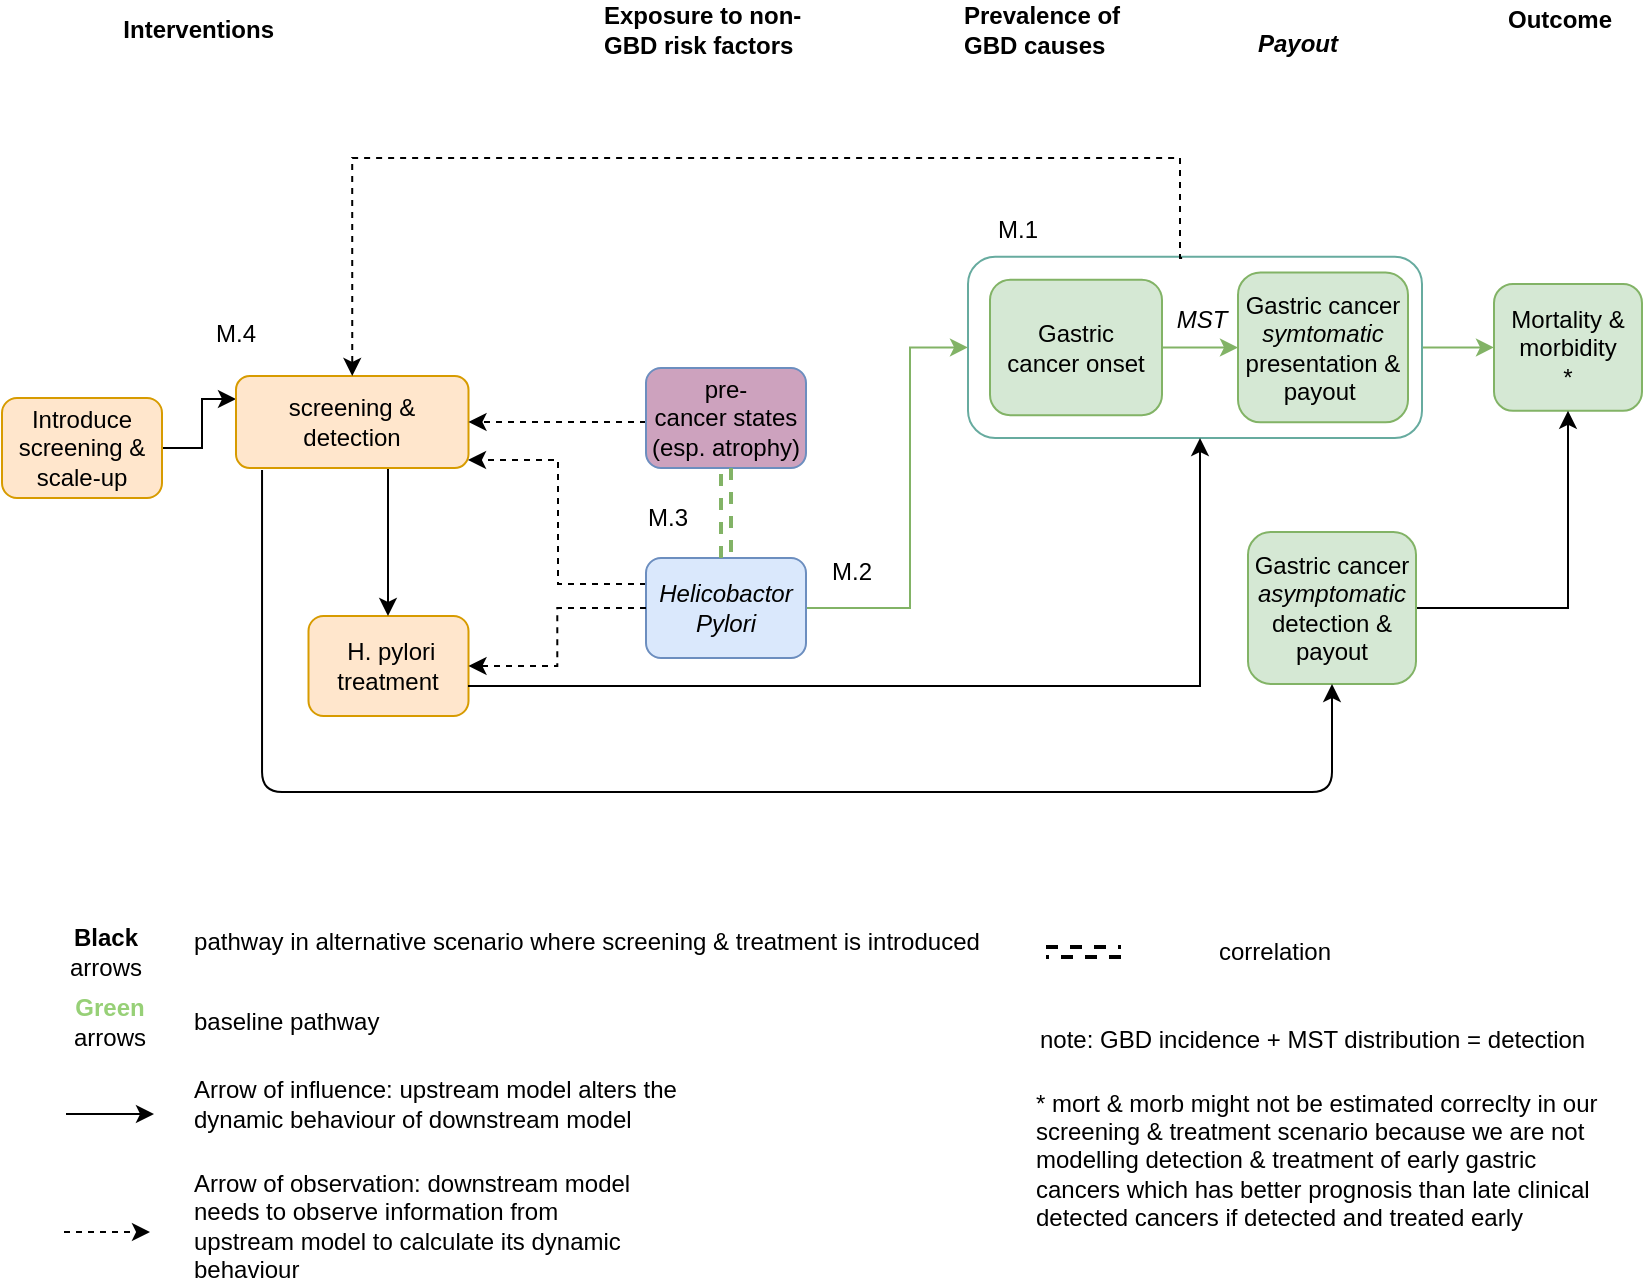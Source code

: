 <mxfile version="13.2.2" type="device"><diagram id="_VefmbwTFRXfGD_oqGUv" name="Page-1"><mxGraphModel dx="1086" dy="816" grid="0" gridSize="10" guides="1" tooltips="1" connect="1" arrows="1" fold="1" page="1" pageScale="1" pageWidth="850" pageHeight="1100" math="0" shadow="0"><root><mxCell id="0"/><mxCell id="1" parent="0"/><mxCell id="5JHus7lwIx-RlPINlo5S-47" value="" style="edgeStyle=orthogonalEdgeStyle;rounded=0;orthogonalLoop=1;jettySize=auto;html=1;strokeWidth=1;fillColor=#d5e8d4;strokeColor=#82b366;" parent="1" source="5JHus7lwIx-RlPINlo5S-24" target="9BRG7YFNv6nA_ngZhegp-21" edge="1"><mxGeometry relative="1" as="geometry"/></mxCell><mxCell id="5JHus7lwIx-RlPINlo5S-24" value="" style="rounded=1;whiteSpace=wrap;html=1;strokeColor=#67AB9F;fillColor=none;" parent="1" vertex="1"><mxGeometry x="499" y="151.38" width="227" height="90.62" as="geometry"/></mxCell><mxCell id="9BRG7YFNv6nA_ngZhegp-1" value="&lt;b&gt;Interventions&amp;nbsp;&lt;/b&gt;" style="text;html=1;strokeColor=none;fillColor=none;align=center;verticalAlign=middle;whiteSpace=wrap;rounded=0;" parent="1" vertex="1"><mxGeometry x="96" y="28" width="40" height="20" as="geometry"/></mxCell><mxCell id="9BRG7YFNv6nA_ngZhegp-5" value="&lt;b&gt;Prevalence of &lt;br&gt;GBD causes&lt;/b&gt;" style="text;html=1;strokeColor=none;fillColor=none;align=left;verticalAlign=middle;whiteSpace=wrap;rounded=0;" parent="1" vertex="1"><mxGeometry x="495" y="28" width="89" height="20" as="geometry"/></mxCell><mxCell id="5JHus7lwIx-RlPINlo5S-42" value="" style="edgeStyle=orthogonalEdgeStyle;rounded=0;orthogonalLoop=1;jettySize=auto;html=1;strokeWidth=1;entryX=0;entryY=0.25;entryDx=0;entryDy=0;" parent="1" source="9BRG7YFNv6nA_ngZhegp-11" target="guW-C-c2uIzS8dZCg0WM-12" edge="1"><mxGeometry relative="1" as="geometry"><mxPoint x="176" y="282" as="targetPoint"/></mxGeometry></mxCell><mxCell id="9BRG7YFNv6nA_ngZhegp-11" value="Introduce screening &amp;amp; scale-up" style="rounded=1;whiteSpace=wrap;html=1;fillColor=#ffe6cc;strokeColor=#d79b00;" parent="1" vertex="1"><mxGeometry x="16" y="222" width="80" height="50" as="geometry"/></mxCell><mxCell id="9BRG7YFNv6nA_ngZhegp-13" value="&amp;nbsp;H. pylori treatment" style="rounded=1;whiteSpace=wrap;html=1;fillColor=#ffe6cc;strokeColor=#d79b00;" parent="1" vertex="1"><mxGeometry x="169.25" y="331" width="80" height="50" as="geometry"/></mxCell><mxCell id="5JHus7lwIx-RlPINlo5S-43" value="" style="edgeStyle=orthogonalEdgeStyle;rounded=0;orthogonalLoop=1;jettySize=auto;html=1;strokeWidth=1;" parent="1" source="guW-C-c2uIzS8dZCg0WM-12" target="9BRG7YFNv6nA_ngZhegp-13" edge="1"><mxGeometry relative="1" as="geometry"><Array as="points"><mxPoint x="209" y="276"/><mxPoint x="209" y="276"/></Array></mxGeometry></mxCell><mxCell id="guW-C-c2uIzS8dZCg0WM-12" value="screening &amp;amp; detection" style="rounded=1;whiteSpace=wrap;html=1;fillColor=#ffe6cc;strokeColor=#d79b00;" parent="1" vertex="1"><mxGeometry x="133" y="211" width="116.25" height="46" as="geometry"/></mxCell><mxCell id="9BRG7YFNv6nA_ngZhegp-14" value="&lt;b&gt;Exposure to non-&lt;br&gt;GBD&amp;nbsp;risk factors&lt;/b&gt;" style="text;html=1;strokeColor=none;fillColor=none;align=left;verticalAlign=middle;whiteSpace=wrap;rounded=0;" parent="1" vertex="1"><mxGeometry x="315" y="28" width="180" height="20" as="geometry"/></mxCell><mxCell id="guW-C-c2uIzS8dZCg0WM-52" value="" style="edgeStyle=orthogonalEdgeStyle;rounded=0;orthogonalLoop=1;jettySize=auto;html=1;strokeWidth=1;entryX=0;entryY=0.5;entryDx=0;entryDy=0;fillColor=#d5e8d4;strokeColor=#82b366;" parent="1" source="9BRG7YFNv6nA_ngZhegp-17" target="5JHus7lwIx-RlPINlo5S-24" edge="1"><mxGeometry relative="1" as="geometry"><mxPoint x="546" y="219" as="targetPoint"/><Array as="points"><mxPoint x="470" y="327"/><mxPoint x="470" y="197"/></Array></mxGeometry></mxCell><mxCell id="5JHus7lwIx-RlPINlo5S-16" value="" style="edgeStyle=orthogonalEdgeStyle;rounded=0;orthogonalLoop=1;jettySize=auto;html=1;strokeWidth=1;entryX=1;entryY=0.5;entryDx=0;entryDy=0;dashed=1;" parent="1" source="9BRG7YFNv6nA_ngZhegp-22" target="guW-C-c2uIzS8dZCg0WM-12" edge="1"><mxGeometry relative="1" as="geometry"><mxPoint x="320" y="255.75" as="targetPoint"/><Array as="points"><mxPoint x="340" y="234"/><mxPoint x="340" y="234"/></Array></mxGeometry></mxCell><mxCell id="5JHus7lwIx-RlPINlo5S-22" value="" style="edgeStyle=orthogonalEdgeStyle;rounded=0;orthogonalLoop=1;jettySize=auto;html=1;dashed=1;strokeWidth=1;" parent="1" source="9BRG7YFNv6nA_ngZhegp-17" edge="1"><mxGeometry relative="1" as="geometry"><mxPoint x="249" y="253" as="targetPoint"/><Array as="points"><mxPoint x="294" y="315"/><mxPoint x="294" y="253"/></Array></mxGeometry></mxCell><mxCell id="9BRG7YFNv6nA_ngZhegp-17" value="&lt;i&gt;Helicobactor Pylori&lt;/i&gt;" style="rounded=1;whiteSpace=wrap;html=1;fillColor=#dae8fc;strokeColor=#6c8ebf;" parent="1" vertex="1"><mxGeometry x="338" y="302" width="80" height="50" as="geometry"/></mxCell><mxCell id="9BRG7YFNv6nA_ngZhegp-21" value="Mortality &amp;amp; morbidity&lt;br&gt;*" style="rounded=1;whiteSpace=wrap;html=1;fillColor=#d5e8d4;strokeColor=#82b366;" parent="1" vertex="1"><mxGeometry x="762" y="165" width="74" height="63.38" as="geometry"/></mxCell><mxCell id="guW-C-c2uIzS8dZCg0WM-15" value="" style="edgeStyle=orthogonalEdgeStyle;rounded=0;orthogonalLoop=1;jettySize=auto;html=1;entryX=0.5;entryY=0;entryDx=0;entryDy=0;dashed=1;exitX=0.206;exitY=-0.009;exitDx=0;exitDy=0;exitPerimeter=0;" parent="1" target="guW-C-c2uIzS8dZCg0WM-12" edge="1"><mxGeometry relative="1" as="geometry"><mxPoint x="475" y="177" as="targetPoint"/><Array as="points"><mxPoint x="605" y="152"/><mxPoint x="605" y="102"/><mxPoint x="191" y="102"/></Array><mxPoint x="606.058" y="151.974" as="sourcePoint"/></mxGeometry></mxCell><mxCell id="5JHus7lwIx-RlPINlo5S-4" value="" style="edgeStyle=orthogonalEdgeStyle;rounded=0;orthogonalLoop=1;jettySize=auto;html=1;strokeWidth=1;fillColor=#d5e8d4;strokeColor=#82b366;" parent="1" source="9BRG7YFNv6nA_ngZhegp-23" target="RNUHMSx9s0ZC4bbaaiOD-13" edge="1"><mxGeometry relative="1" as="geometry"/></mxCell><mxCell id="9BRG7YFNv6nA_ngZhegp-23" value="Gastric&lt;br&gt;cancer onset" style="rounded=1;whiteSpace=wrap;html=1;fillColor=#d5e8d4;strokeColor=#82b366;" parent="1" vertex="1"><mxGeometry x="510" y="162.82" width="86" height="67.75" as="geometry"/></mxCell><mxCell id="RNUHMSx9s0ZC4bbaaiOD-15" value="&lt;b&gt;Outcome&lt;/b&gt;" style="text;html=1;strokeColor=none;fillColor=none;align=left;verticalAlign=middle;whiteSpace=wrap;rounded=0;" parent="1" vertex="1"><mxGeometry x="767" y="23" width="69" height="20" as="geometry"/></mxCell><mxCell id="RNUHMSx9s0ZC4bbaaiOD-13" value="Gastric cancer &lt;i&gt;symtomatic &lt;/i&gt;presentation &amp;amp;&lt;br&gt;payout&amp;nbsp;" style="rounded=1;whiteSpace=wrap;html=1;fillColor=#d5e8d4;strokeColor=#82b366;" parent="1" vertex="1"><mxGeometry x="634" y="159.25" width="85" height="74.88" as="geometry"/></mxCell><mxCell id="guW-C-c2uIzS8dZCg0WM-28" value="&lt;div&gt;&lt;span&gt;note: GBD incidence + MST distribution = detection&lt;/span&gt;&lt;/div&gt;&amp;nbsp;" style="text;html=1;strokeColor=none;fillColor=none;align=left;verticalAlign=middle;whiteSpace=wrap;rounded=0;" parent="1" vertex="1"><mxGeometry x="533" y="540" width="301" height="20" as="geometry"/></mxCell><mxCell id="guW-C-c2uIzS8dZCg0WM-59" value="&lt;i&gt;MST&lt;/i&gt;" style="text;html=1;strokeColor=none;fillColor=none;align=center;verticalAlign=middle;whiteSpace=wrap;rounded=0;" parent="1" vertex="1"><mxGeometry x="596" y="165" width="40" height="35" as="geometry"/></mxCell><mxCell id="guW-C-c2uIzS8dZCg0WM-108" value="pathway in alternative scenario where screening &amp;amp; treatment is introduced" style="text;html=1;strokeColor=none;fillColor=none;align=center;verticalAlign=middle;whiteSpace=wrap;rounded=0;dashed=1;" parent="1" vertex="1"><mxGeometry x="90" y="484" width="437" height="20" as="geometry"/></mxCell><mxCell id="guW-C-c2uIzS8dZCg0WM-110" value="baseline pathway" style="text;html=1;strokeColor=none;fillColor=none;align=left;verticalAlign=middle;whiteSpace=wrap;rounded=0;dashed=1;" parent="1" vertex="1"><mxGeometry x="110" y="524" width="437" height="20" as="geometry"/></mxCell><mxCell id="guW-C-c2uIzS8dZCg0WM-111" value="" style="shape=link;html=1;endSize=8;strokeWidth=2;dashed=1;" parent="1" target="guW-C-c2uIzS8dZCg0WM-112" edge="1"><mxGeometry width="50" height="50" relative="1" as="geometry"><mxPoint x="538" y="499" as="sourcePoint"/><mxPoint x="595.5" y="499" as="targetPoint"/></mxGeometry></mxCell><mxCell id="guW-C-c2uIzS8dZCg0WM-112" value="correlation" style="text;html=1;strokeColor=none;fillColor=none;align=center;verticalAlign=middle;whiteSpace=wrap;rounded=0;" parent="1" vertex="1"><mxGeometry x="575.5" y="489" width="153" height="20" as="geometry"/></mxCell><mxCell id="guW-C-c2uIzS8dZCg0WM-113" value="M.1" style="text;html=1;strokeColor=none;fillColor=none;align=center;verticalAlign=middle;whiteSpace=wrap;rounded=0;dashed=1;" parent="1" vertex="1"><mxGeometry x="504" y="128" width="40" height="20" as="geometry"/></mxCell><mxCell id="guW-C-c2uIzS8dZCg0WM-114" value="M.2" style="text;html=1;strokeColor=none;fillColor=none;align=center;verticalAlign=middle;whiteSpace=wrap;rounded=0;dashed=1;" parent="1" vertex="1"><mxGeometry x="421" y="299" width="40" height="20" as="geometry"/></mxCell><mxCell id="guW-C-c2uIzS8dZCg0WM-115" value="M.3" style="text;html=1;strokeColor=none;fillColor=none;align=center;verticalAlign=middle;whiteSpace=wrap;rounded=0;dashed=1;" parent="1" vertex="1"><mxGeometry x="329" y="272" width="40" height="20" as="geometry"/></mxCell><mxCell id="guW-C-c2uIzS8dZCg0WM-116" value="M.4" style="text;html=1;strokeColor=none;fillColor=none;align=center;verticalAlign=middle;whiteSpace=wrap;rounded=0;dashed=1;" parent="1" vertex="1"><mxGeometry x="113" y="180" width="40" height="20" as="geometry"/></mxCell><mxCell id="guW-C-c2uIzS8dZCg0WM-119" value="* mort &amp;amp; morb might not be estimated correclty in our screening &amp;amp; treatment scenario because we are not modelling detection &amp;amp; treatment of early gastric cancers which has better prognosis than late clinical detected cancers if detected and treated early&lt;div&gt;&lt;/div&gt;" style="text;html=1;strokeColor=none;fillColor=none;align=left;verticalAlign=middle;whiteSpace=wrap;rounded=0;" parent="1" vertex="1"><mxGeometry x="530.5" y="593" width="292" height="20" as="geometry"/></mxCell><mxCell id="5JHus7lwIx-RlPINlo5S-51" value="" style="edgeStyle=orthogonalEdgeStyle;rounded=0;orthogonalLoop=1;jettySize=auto;html=1;strokeWidth=1;entryX=0.5;entryY=1;entryDx=0;entryDy=0;" parent="1" source="5JHus7lwIx-RlPINlo5S-1" target="9BRG7YFNv6nA_ngZhegp-21" edge="1"><mxGeometry relative="1" as="geometry"><mxPoint x="869" y="333" as="targetPoint"/></mxGeometry></mxCell><mxCell id="5JHus7lwIx-RlPINlo5S-1" value="Gastric cancer &lt;i&gt;asymptomatic&lt;/i&gt; detection &amp;amp; payout" style="rounded=1;whiteSpace=wrap;html=1;fillColor=#d5e8d4;strokeColor=#82b366;" parent="1" vertex="1"><mxGeometry x="639" y="289" width="84" height="76" as="geometry"/></mxCell><mxCell id="9BRG7YFNv6nA_ngZhegp-22" value="pre-&lt;br&gt;cancer states&lt;br&gt;(esp. atrophy)" style="rounded=1;whiteSpace=wrap;html=1;fillColor=#CDA2BE;strokeColor=#6c8ebf;" parent="1" vertex="1"><mxGeometry x="338" y="207" width="80" height="50" as="geometry"/></mxCell><mxCell id="5JHus7lwIx-RlPINlo5S-31" value="" style="shape=link;html=1;dashed=1;strokeWidth=2;entryX=0.5;entryY=1;entryDx=0;entryDy=0;fillColor=#d5e8d4;strokeColor=#82b366;" parent="1" source="9BRG7YFNv6nA_ngZhegp-17" target="9BRG7YFNv6nA_ngZhegp-22" edge="1"><mxGeometry width="50" height="50" relative="1" as="geometry"><mxPoint x="527" y="442" as="sourcePoint"/><mxPoint x="577" y="392" as="targetPoint"/></mxGeometry></mxCell><mxCell id="5JHus7lwIx-RlPINlo5S-35" value="" style="edgeStyle=orthogonalEdgeStyle;rounded=0;orthogonalLoop=1;jettySize=auto;html=1;strokeWidth=1;dashed=1;exitX=0;exitY=0.5;exitDx=0;exitDy=0;" parent="1" source="9BRG7YFNv6nA_ngZhegp-17" target="9BRG7YFNv6nA_ngZhegp-13" edge="1"><mxGeometry relative="1" as="geometry"><mxPoint x="349" y="326.5" as="sourcePoint"/><mxPoint x="231.25" y="326.5" as="targetPoint"/><Array as="points"/></mxGeometry></mxCell><mxCell id="5JHus7lwIx-RlPINlo5S-37" value="" style="edgeStyle=orthogonalEdgeStyle;rounded=0;orthogonalLoop=1;jettySize=auto;html=1;strokeWidth=1;" parent="1" target="5JHus7lwIx-RlPINlo5S-24" edge="1"><mxGeometry relative="1" as="geometry"><mxPoint x="615.086" y="252.019" as="targetPoint"/><mxPoint x="249" y="366" as="sourcePoint"/><Array as="points"><mxPoint x="249" y="366"/><mxPoint x="615" y="366"/></Array></mxGeometry></mxCell><mxCell id="5JHus7lwIx-RlPINlo5S-40" value="&lt;b&gt;&lt;i&gt;Payout&lt;/i&gt;&lt;/b&gt;" style="text;html=1;strokeColor=none;fillColor=none;align=center;verticalAlign=middle;whiteSpace=wrap;rounded=0;" parent="1" vertex="1"><mxGeometry x="644" y="35" width="40" height="20" as="geometry"/></mxCell><mxCell id="5JHus7lwIx-RlPINlo5S-44" value="" style="edgeStyle=elbowEdgeStyle;elbow=vertical;endArrow=classic;html=1;strokeWidth=1;exitX=0.112;exitY=1.022;exitDx=0;exitDy=0;entryX=0.5;entryY=1;entryDx=0;entryDy=0;exitPerimeter=0;" parent="1" source="guW-C-c2uIzS8dZCg0WM-12" target="5JHus7lwIx-RlPINlo5S-1" edge="1"><mxGeometry width="50" height="50" relative="1" as="geometry"><mxPoint x="467" y="449" as="sourcePoint"/><mxPoint x="673" y="473" as="targetPoint"/><Array as="points"><mxPoint x="668" y="419"/><mxPoint x="356" y="429"/></Array></mxGeometry></mxCell><mxCell id="5JHus7lwIx-RlPINlo5S-48" value="&lt;font color=&quot;#97d077&quot;&gt;&lt;b&gt;Green &lt;/b&gt;&lt;/font&gt;arrows" style="text;html=1;strokeColor=none;fillColor=none;align=center;verticalAlign=middle;whiteSpace=wrap;rounded=0;" parent="1" vertex="1"><mxGeometry x="50" y="524" width="40" height="20" as="geometry"/></mxCell><mxCell id="5JHus7lwIx-RlPINlo5S-49" value="&lt;b&gt;Black &lt;/b&gt;arrows" style="text;html=1;strokeColor=none;fillColor=none;align=center;verticalAlign=middle;whiteSpace=wrap;rounded=0;" parent="1" vertex="1"><mxGeometry x="48" y="489" width="40" height="20" as="geometry"/></mxCell><mxCell id="5JHus7lwIx-RlPINlo5S-53" value="" style="endArrow=classic;html=1;strokeWidth=1;dashed=1;" parent="1" edge="1"><mxGeometry width="50" height="50" relative="1" as="geometry"><mxPoint x="47" y="639" as="sourcePoint"/><mxPoint x="90" y="639" as="targetPoint"/></mxGeometry></mxCell><mxCell id="5JHus7lwIx-RlPINlo5S-54" value="" style="endArrow=classic;html=1;strokeWidth=1;" parent="1" edge="1"><mxGeometry width="50" height="50" relative="1" as="geometry"><mxPoint x="48" y="580" as="sourcePoint"/><mxPoint x="92" y="580" as="targetPoint"/><Array as="points"><mxPoint x="80" y="580"/></Array></mxGeometry></mxCell><mxCell id="5JHus7lwIx-RlPINlo5S-55" value="Arrow of observation: downstream model needs to observe information from upstream model to calculate its dynamic behaviour" style="text;html=1;strokeColor=none;fillColor=none;align=left;verticalAlign=middle;whiteSpace=wrap;rounded=0;" parent="1" vertex="1"><mxGeometry x="110" y="626" width="222" height="20" as="geometry"/></mxCell><mxCell id="5JHus7lwIx-RlPINlo5S-56" value="Arrow of influence: upstream model alters the dynamic behaviour of downstream model" style="text;html=1;strokeColor=none;fillColor=none;align=left;verticalAlign=middle;whiteSpace=wrap;rounded=0;" parent="1" vertex="1"><mxGeometry x="110" y="565" width="271" height="20" as="geometry"/></mxCell></root></mxGraphModel></diagram></mxfile>